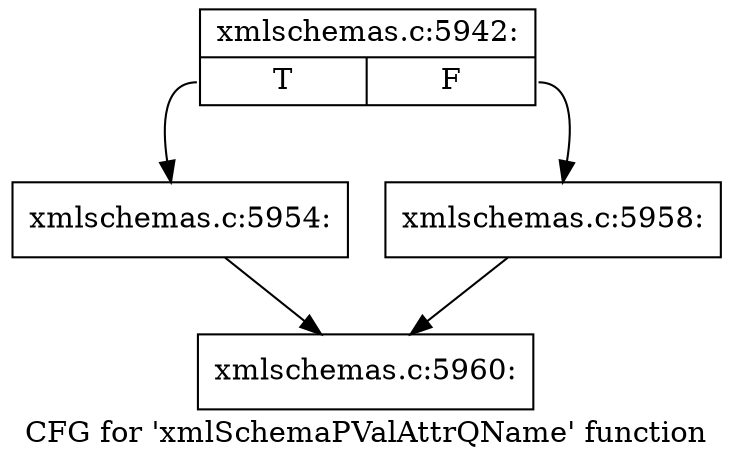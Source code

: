 digraph "CFG for 'xmlSchemaPValAttrQName' function" {
	label="CFG for 'xmlSchemaPValAttrQName' function";

	Node0x55d026079110 [shape=record,label="{xmlschemas.c:5942:|{<s0>T|<s1>F}}"];
	Node0x55d026079110:s0 -> Node0x55d0260a8ea0;
	Node0x55d026079110:s1 -> Node0x55d0260a8ef0;
	Node0x55d0260a8ea0 [shape=record,label="{xmlschemas.c:5954:}"];
	Node0x55d0260a8ea0 -> Node0x55d0260a6de0;
	Node0x55d0260a8ef0 [shape=record,label="{xmlschemas.c:5958:}"];
	Node0x55d0260a8ef0 -> Node0x55d0260a6de0;
	Node0x55d0260a6de0 [shape=record,label="{xmlschemas.c:5960:}"];
}
